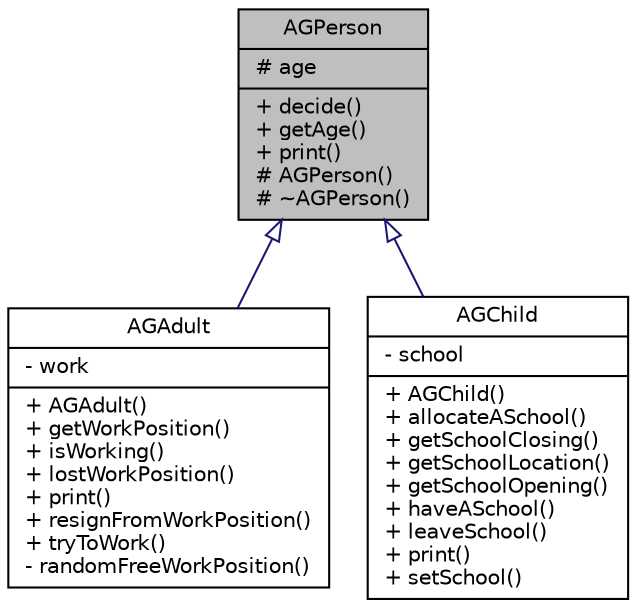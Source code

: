 digraph "AGPerson"
{
  edge [fontname="Helvetica",fontsize="10",labelfontname="Helvetica",labelfontsize="10"];
  node [fontname="Helvetica",fontsize="10",shape=record];
  Node0 [label="{AGPerson\n|# age\l|+ decide()\l+ getAge()\l+ print()\l# AGPerson()\l# ~AGPerson()\l}",height=0.2,width=0.4,color="black", fillcolor="grey75", style="filled", fontcolor="black"];
  Node0 -> Node1 [dir="back",color="midnightblue",fontsize="10",style="solid",arrowtail="onormal",fontname="Helvetica"];
  Node1 [label="{AGAdult\n|- work\l|+ AGAdult()\l+ getWorkPosition()\l+ isWorking()\l+ lostWorkPosition()\l+ print()\l+ resignFromWorkPosition()\l+ tryToWork()\l- randomFreeWorkPosition()\l}",height=0.2,width=0.4,color="black", fillcolor="white", style="filled",URL="$d1/dff/class_a_g_adult.html",tooltip="An adult person who can have a job. "];
  Node0 -> Node2 [dir="back",color="midnightblue",fontsize="10",style="solid",arrowtail="onormal",fontname="Helvetica"];
  Node2 [label="{AGChild\n|- school\l|+ AGChild()\l+ allocateASchool()\l+ getSchoolClosing()\l+ getSchoolLocation()\l+ getSchoolOpening()\l+ haveASchool()\l+ leaveSchool()\l+ print()\l+ setSchool()\l}",height=0.2,width=0.4,color="black", fillcolor="white", style="filled",URL="$d0/d04/class_a_g_child.html"];
}
